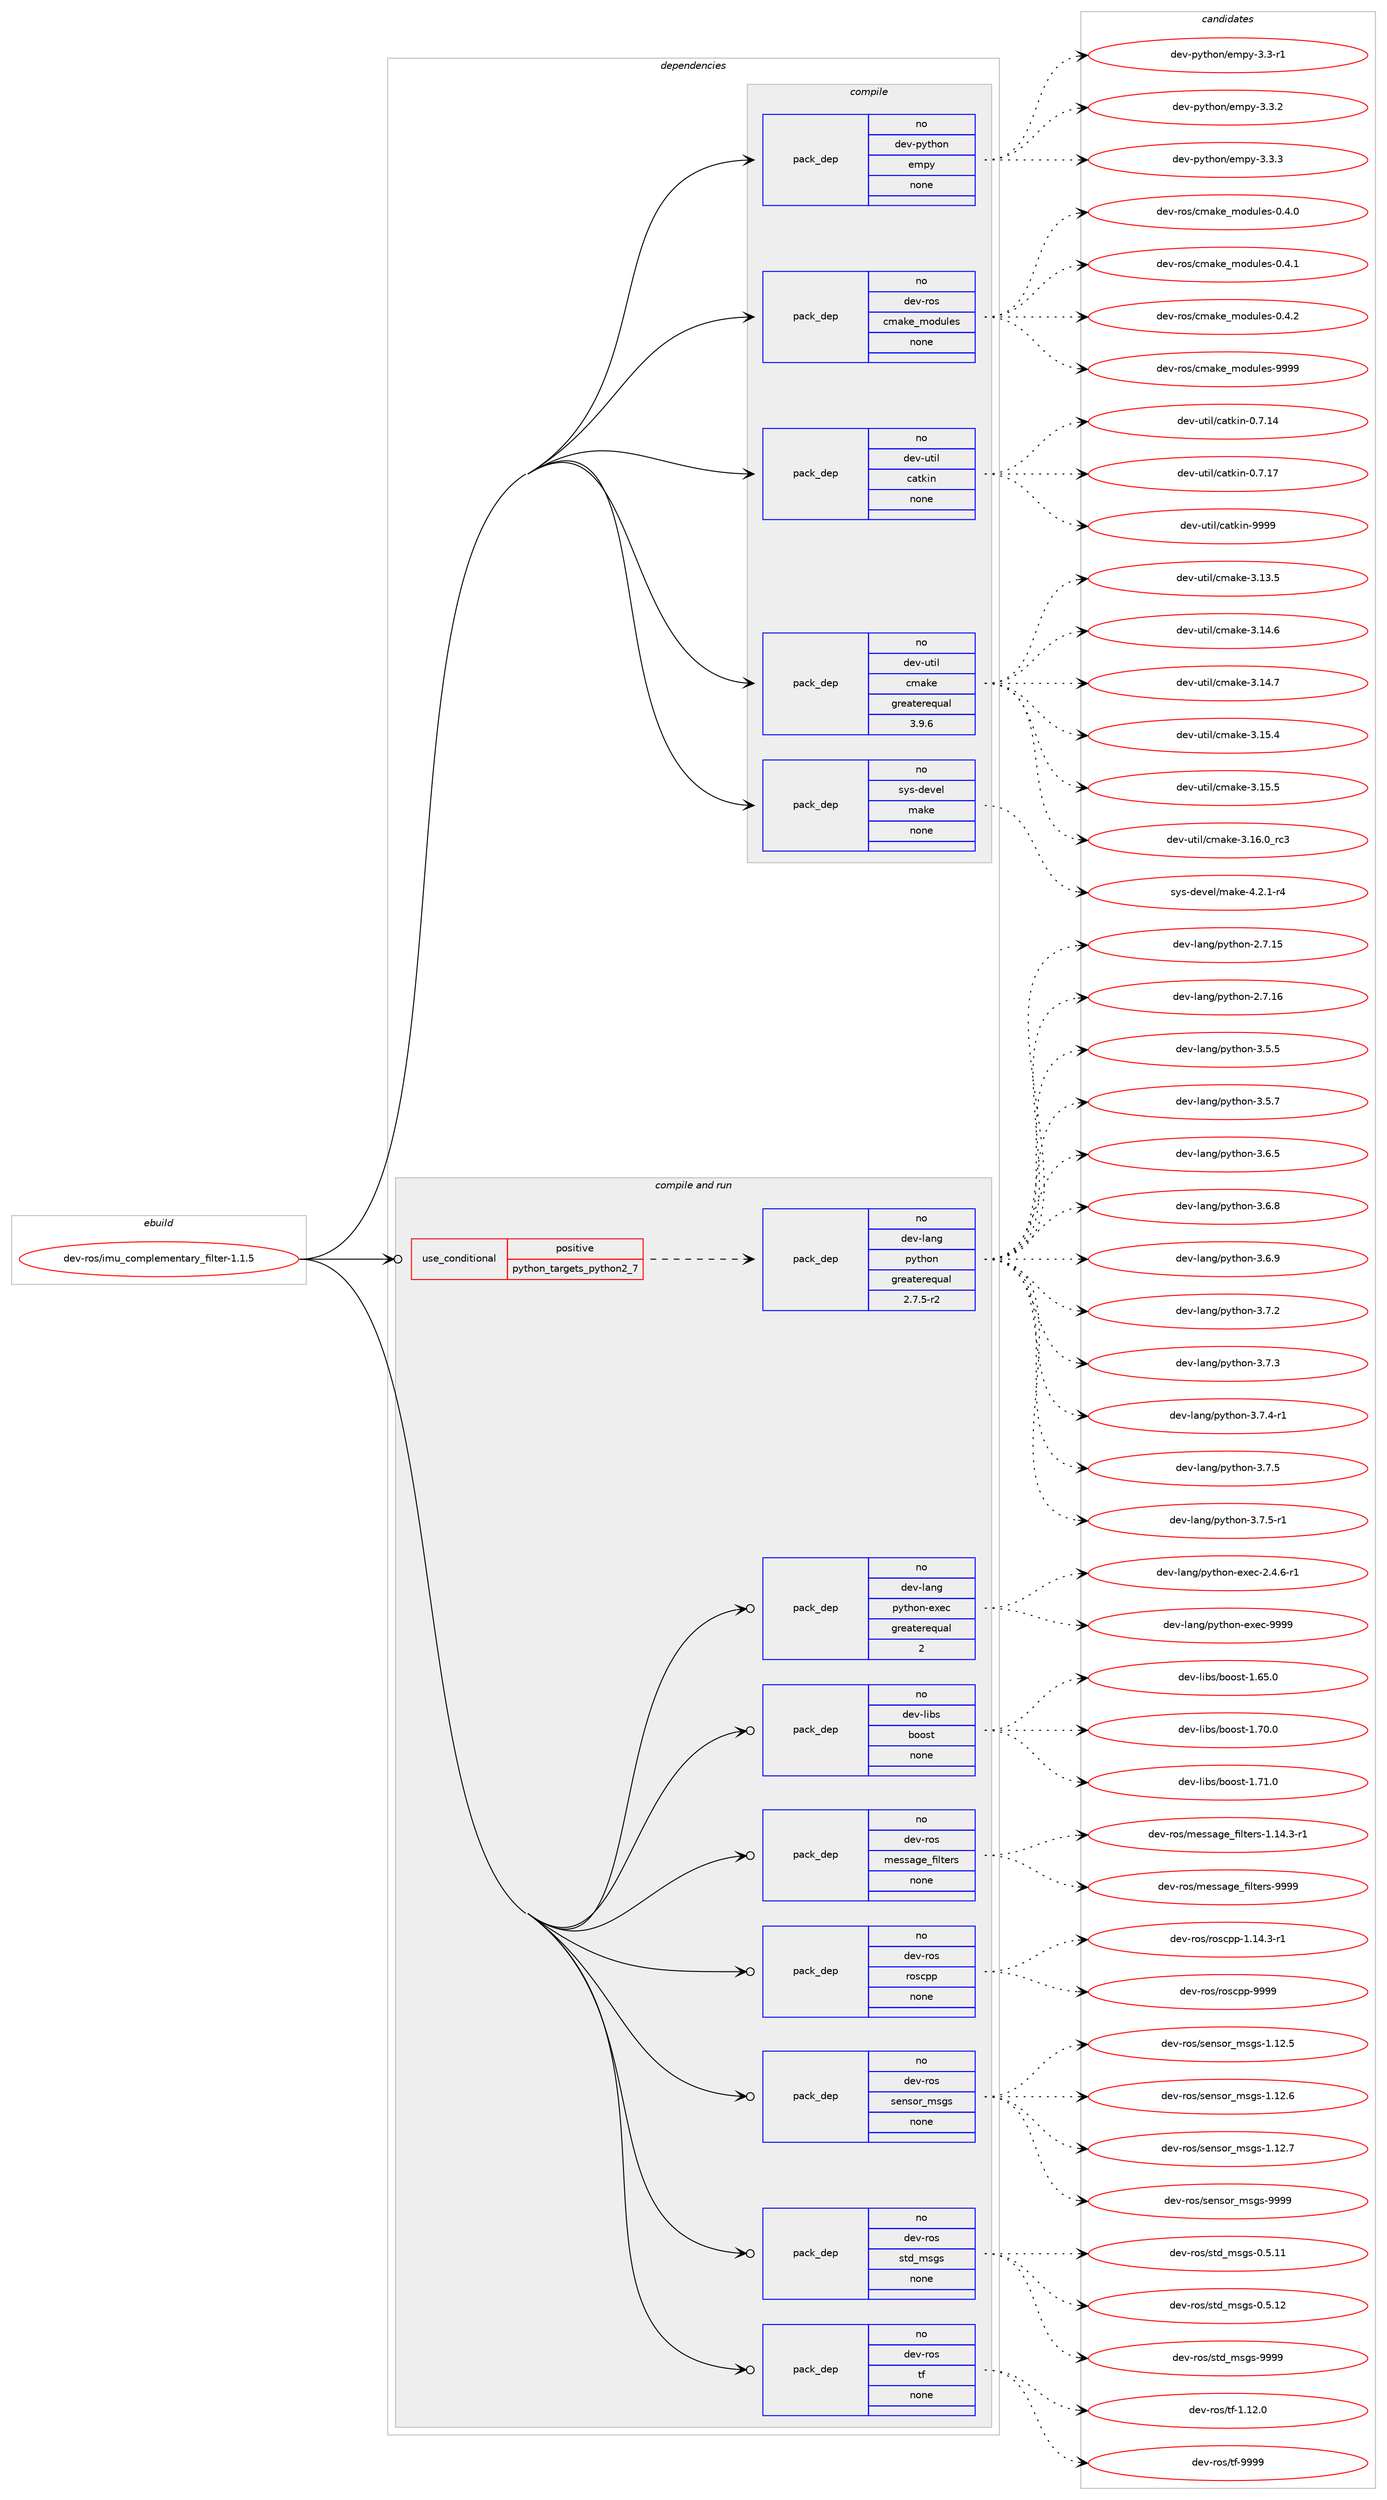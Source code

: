 digraph prolog {

# *************
# Graph options
# *************

newrank=true;
concentrate=true;
compound=true;
graph [rankdir=LR,fontname=Helvetica,fontsize=10,ranksep=1.5];#, ranksep=2.5, nodesep=0.2];
edge  [arrowhead=vee];
node  [fontname=Helvetica,fontsize=10];

# **********
# The ebuild
# **********

subgraph cluster_leftcol {
color=gray;
rank=same;
label=<<i>ebuild</i>>;
id [label="dev-ros/imu_complementary_filter-1.1.5", color=red, width=4, href="../dev-ros/imu_complementary_filter-1.1.5.svg"];
}

# ****************
# The dependencies
# ****************

subgraph cluster_midcol {
color=gray;
label=<<i>dependencies</i>>;
subgraph cluster_compile {
fillcolor="#eeeeee";
style=filled;
label=<<i>compile</i>>;
subgraph pack488965 {
dependency654421 [label=<<TABLE BORDER="0" CELLBORDER="1" CELLSPACING="0" CELLPADDING="4" WIDTH="220"><TR><TD ROWSPAN="6" CELLPADDING="30">pack_dep</TD></TR><TR><TD WIDTH="110">no</TD></TR><TR><TD>dev-python</TD></TR><TR><TD>empy</TD></TR><TR><TD>none</TD></TR><TR><TD></TD></TR></TABLE>>, shape=none, color=blue];
}
id:e -> dependency654421:w [weight=20,style="solid",arrowhead="vee"];
subgraph pack488966 {
dependency654422 [label=<<TABLE BORDER="0" CELLBORDER="1" CELLSPACING="0" CELLPADDING="4" WIDTH="220"><TR><TD ROWSPAN="6" CELLPADDING="30">pack_dep</TD></TR><TR><TD WIDTH="110">no</TD></TR><TR><TD>dev-ros</TD></TR><TR><TD>cmake_modules</TD></TR><TR><TD>none</TD></TR><TR><TD></TD></TR></TABLE>>, shape=none, color=blue];
}
id:e -> dependency654422:w [weight=20,style="solid",arrowhead="vee"];
subgraph pack488967 {
dependency654423 [label=<<TABLE BORDER="0" CELLBORDER="1" CELLSPACING="0" CELLPADDING="4" WIDTH="220"><TR><TD ROWSPAN="6" CELLPADDING="30">pack_dep</TD></TR><TR><TD WIDTH="110">no</TD></TR><TR><TD>dev-util</TD></TR><TR><TD>catkin</TD></TR><TR><TD>none</TD></TR><TR><TD></TD></TR></TABLE>>, shape=none, color=blue];
}
id:e -> dependency654423:w [weight=20,style="solid",arrowhead="vee"];
subgraph pack488968 {
dependency654424 [label=<<TABLE BORDER="0" CELLBORDER="1" CELLSPACING="0" CELLPADDING="4" WIDTH="220"><TR><TD ROWSPAN="6" CELLPADDING="30">pack_dep</TD></TR><TR><TD WIDTH="110">no</TD></TR><TR><TD>dev-util</TD></TR><TR><TD>cmake</TD></TR><TR><TD>greaterequal</TD></TR><TR><TD>3.9.6</TD></TR></TABLE>>, shape=none, color=blue];
}
id:e -> dependency654424:w [weight=20,style="solid",arrowhead="vee"];
subgraph pack488969 {
dependency654425 [label=<<TABLE BORDER="0" CELLBORDER="1" CELLSPACING="0" CELLPADDING="4" WIDTH="220"><TR><TD ROWSPAN="6" CELLPADDING="30">pack_dep</TD></TR><TR><TD WIDTH="110">no</TD></TR><TR><TD>sys-devel</TD></TR><TR><TD>make</TD></TR><TR><TD>none</TD></TR><TR><TD></TD></TR></TABLE>>, shape=none, color=blue];
}
id:e -> dependency654425:w [weight=20,style="solid",arrowhead="vee"];
}
subgraph cluster_compileandrun {
fillcolor="#eeeeee";
style=filled;
label=<<i>compile and run</i>>;
subgraph cond153550 {
dependency654426 [label=<<TABLE BORDER="0" CELLBORDER="1" CELLSPACING="0" CELLPADDING="4"><TR><TD ROWSPAN="3" CELLPADDING="10">use_conditional</TD></TR><TR><TD>positive</TD></TR><TR><TD>python_targets_python2_7</TD></TR></TABLE>>, shape=none, color=red];
subgraph pack488970 {
dependency654427 [label=<<TABLE BORDER="0" CELLBORDER="1" CELLSPACING="0" CELLPADDING="4" WIDTH="220"><TR><TD ROWSPAN="6" CELLPADDING="30">pack_dep</TD></TR><TR><TD WIDTH="110">no</TD></TR><TR><TD>dev-lang</TD></TR><TR><TD>python</TD></TR><TR><TD>greaterequal</TD></TR><TR><TD>2.7.5-r2</TD></TR></TABLE>>, shape=none, color=blue];
}
dependency654426:e -> dependency654427:w [weight=20,style="dashed",arrowhead="vee"];
}
id:e -> dependency654426:w [weight=20,style="solid",arrowhead="odotvee"];
subgraph pack488971 {
dependency654428 [label=<<TABLE BORDER="0" CELLBORDER="1" CELLSPACING="0" CELLPADDING="4" WIDTH="220"><TR><TD ROWSPAN="6" CELLPADDING="30">pack_dep</TD></TR><TR><TD WIDTH="110">no</TD></TR><TR><TD>dev-lang</TD></TR><TR><TD>python-exec</TD></TR><TR><TD>greaterequal</TD></TR><TR><TD>2</TD></TR></TABLE>>, shape=none, color=blue];
}
id:e -> dependency654428:w [weight=20,style="solid",arrowhead="odotvee"];
subgraph pack488972 {
dependency654429 [label=<<TABLE BORDER="0" CELLBORDER="1" CELLSPACING="0" CELLPADDING="4" WIDTH="220"><TR><TD ROWSPAN="6" CELLPADDING="30">pack_dep</TD></TR><TR><TD WIDTH="110">no</TD></TR><TR><TD>dev-libs</TD></TR><TR><TD>boost</TD></TR><TR><TD>none</TD></TR><TR><TD></TD></TR></TABLE>>, shape=none, color=blue];
}
id:e -> dependency654429:w [weight=20,style="solid",arrowhead="odotvee"];
subgraph pack488973 {
dependency654430 [label=<<TABLE BORDER="0" CELLBORDER="1" CELLSPACING="0" CELLPADDING="4" WIDTH="220"><TR><TD ROWSPAN="6" CELLPADDING="30">pack_dep</TD></TR><TR><TD WIDTH="110">no</TD></TR><TR><TD>dev-ros</TD></TR><TR><TD>message_filters</TD></TR><TR><TD>none</TD></TR><TR><TD></TD></TR></TABLE>>, shape=none, color=blue];
}
id:e -> dependency654430:w [weight=20,style="solid",arrowhead="odotvee"];
subgraph pack488974 {
dependency654431 [label=<<TABLE BORDER="0" CELLBORDER="1" CELLSPACING="0" CELLPADDING="4" WIDTH="220"><TR><TD ROWSPAN="6" CELLPADDING="30">pack_dep</TD></TR><TR><TD WIDTH="110">no</TD></TR><TR><TD>dev-ros</TD></TR><TR><TD>roscpp</TD></TR><TR><TD>none</TD></TR><TR><TD></TD></TR></TABLE>>, shape=none, color=blue];
}
id:e -> dependency654431:w [weight=20,style="solid",arrowhead="odotvee"];
subgraph pack488975 {
dependency654432 [label=<<TABLE BORDER="0" CELLBORDER="1" CELLSPACING="0" CELLPADDING="4" WIDTH="220"><TR><TD ROWSPAN="6" CELLPADDING="30">pack_dep</TD></TR><TR><TD WIDTH="110">no</TD></TR><TR><TD>dev-ros</TD></TR><TR><TD>sensor_msgs</TD></TR><TR><TD>none</TD></TR><TR><TD></TD></TR></TABLE>>, shape=none, color=blue];
}
id:e -> dependency654432:w [weight=20,style="solid",arrowhead="odotvee"];
subgraph pack488976 {
dependency654433 [label=<<TABLE BORDER="0" CELLBORDER="1" CELLSPACING="0" CELLPADDING="4" WIDTH="220"><TR><TD ROWSPAN="6" CELLPADDING="30">pack_dep</TD></TR><TR><TD WIDTH="110">no</TD></TR><TR><TD>dev-ros</TD></TR><TR><TD>std_msgs</TD></TR><TR><TD>none</TD></TR><TR><TD></TD></TR></TABLE>>, shape=none, color=blue];
}
id:e -> dependency654433:w [weight=20,style="solid",arrowhead="odotvee"];
subgraph pack488977 {
dependency654434 [label=<<TABLE BORDER="0" CELLBORDER="1" CELLSPACING="0" CELLPADDING="4" WIDTH="220"><TR><TD ROWSPAN="6" CELLPADDING="30">pack_dep</TD></TR><TR><TD WIDTH="110">no</TD></TR><TR><TD>dev-ros</TD></TR><TR><TD>tf</TD></TR><TR><TD>none</TD></TR><TR><TD></TD></TR></TABLE>>, shape=none, color=blue];
}
id:e -> dependency654434:w [weight=20,style="solid",arrowhead="odotvee"];
}
subgraph cluster_run {
fillcolor="#eeeeee";
style=filled;
label=<<i>run</i>>;
}
}

# **************
# The candidates
# **************

subgraph cluster_choices {
rank=same;
color=gray;
label=<<i>candidates</i>>;

subgraph choice488965 {
color=black;
nodesep=1;
choice1001011184511212111610411111047101109112121455146514511449 [label="dev-python/empy-3.3-r1", color=red, width=4,href="../dev-python/empy-3.3-r1.svg"];
choice1001011184511212111610411111047101109112121455146514650 [label="dev-python/empy-3.3.2", color=red, width=4,href="../dev-python/empy-3.3.2.svg"];
choice1001011184511212111610411111047101109112121455146514651 [label="dev-python/empy-3.3.3", color=red, width=4,href="../dev-python/empy-3.3.3.svg"];
dependency654421:e -> choice1001011184511212111610411111047101109112121455146514511449:w [style=dotted,weight="100"];
dependency654421:e -> choice1001011184511212111610411111047101109112121455146514650:w [style=dotted,weight="100"];
dependency654421:e -> choice1001011184511212111610411111047101109112121455146514651:w [style=dotted,weight="100"];
}
subgraph choice488966 {
color=black;
nodesep=1;
choice1001011184511411111547991099710710195109111100117108101115454846524648 [label="dev-ros/cmake_modules-0.4.0", color=red, width=4,href="../dev-ros/cmake_modules-0.4.0.svg"];
choice1001011184511411111547991099710710195109111100117108101115454846524649 [label="dev-ros/cmake_modules-0.4.1", color=red, width=4,href="../dev-ros/cmake_modules-0.4.1.svg"];
choice1001011184511411111547991099710710195109111100117108101115454846524650 [label="dev-ros/cmake_modules-0.4.2", color=red, width=4,href="../dev-ros/cmake_modules-0.4.2.svg"];
choice10010111845114111115479910997107101951091111001171081011154557575757 [label="dev-ros/cmake_modules-9999", color=red, width=4,href="../dev-ros/cmake_modules-9999.svg"];
dependency654422:e -> choice1001011184511411111547991099710710195109111100117108101115454846524648:w [style=dotted,weight="100"];
dependency654422:e -> choice1001011184511411111547991099710710195109111100117108101115454846524649:w [style=dotted,weight="100"];
dependency654422:e -> choice1001011184511411111547991099710710195109111100117108101115454846524650:w [style=dotted,weight="100"];
dependency654422:e -> choice10010111845114111115479910997107101951091111001171081011154557575757:w [style=dotted,weight="100"];
}
subgraph choice488967 {
color=black;
nodesep=1;
choice1001011184511711610510847999711610710511045484655464952 [label="dev-util/catkin-0.7.14", color=red, width=4,href="../dev-util/catkin-0.7.14.svg"];
choice1001011184511711610510847999711610710511045484655464955 [label="dev-util/catkin-0.7.17", color=red, width=4,href="../dev-util/catkin-0.7.17.svg"];
choice100101118451171161051084799971161071051104557575757 [label="dev-util/catkin-9999", color=red, width=4,href="../dev-util/catkin-9999.svg"];
dependency654423:e -> choice1001011184511711610510847999711610710511045484655464952:w [style=dotted,weight="100"];
dependency654423:e -> choice1001011184511711610510847999711610710511045484655464955:w [style=dotted,weight="100"];
dependency654423:e -> choice100101118451171161051084799971161071051104557575757:w [style=dotted,weight="100"];
}
subgraph choice488968 {
color=black;
nodesep=1;
choice1001011184511711610510847991099710710145514649514653 [label="dev-util/cmake-3.13.5", color=red, width=4,href="../dev-util/cmake-3.13.5.svg"];
choice1001011184511711610510847991099710710145514649524654 [label="dev-util/cmake-3.14.6", color=red, width=4,href="../dev-util/cmake-3.14.6.svg"];
choice1001011184511711610510847991099710710145514649524655 [label="dev-util/cmake-3.14.7", color=red, width=4,href="../dev-util/cmake-3.14.7.svg"];
choice1001011184511711610510847991099710710145514649534652 [label="dev-util/cmake-3.15.4", color=red, width=4,href="../dev-util/cmake-3.15.4.svg"];
choice1001011184511711610510847991099710710145514649534653 [label="dev-util/cmake-3.15.5", color=red, width=4,href="../dev-util/cmake-3.15.5.svg"];
choice1001011184511711610510847991099710710145514649544648951149951 [label="dev-util/cmake-3.16.0_rc3", color=red, width=4,href="../dev-util/cmake-3.16.0_rc3.svg"];
dependency654424:e -> choice1001011184511711610510847991099710710145514649514653:w [style=dotted,weight="100"];
dependency654424:e -> choice1001011184511711610510847991099710710145514649524654:w [style=dotted,weight="100"];
dependency654424:e -> choice1001011184511711610510847991099710710145514649524655:w [style=dotted,weight="100"];
dependency654424:e -> choice1001011184511711610510847991099710710145514649534652:w [style=dotted,weight="100"];
dependency654424:e -> choice1001011184511711610510847991099710710145514649534653:w [style=dotted,weight="100"];
dependency654424:e -> choice1001011184511711610510847991099710710145514649544648951149951:w [style=dotted,weight="100"];
}
subgraph choice488969 {
color=black;
nodesep=1;
choice1151211154510010111810110847109971071014552465046494511452 [label="sys-devel/make-4.2.1-r4", color=red, width=4,href="../sys-devel/make-4.2.1-r4.svg"];
dependency654425:e -> choice1151211154510010111810110847109971071014552465046494511452:w [style=dotted,weight="100"];
}
subgraph choice488970 {
color=black;
nodesep=1;
choice10010111845108971101034711212111610411111045504655464953 [label="dev-lang/python-2.7.15", color=red, width=4,href="../dev-lang/python-2.7.15.svg"];
choice10010111845108971101034711212111610411111045504655464954 [label="dev-lang/python-2.7.16", color=red, width=4,href="../dev-lang/python-2.7.16.svg"];
choice100101118451089711010347112121116104111110455146534653 [label="dev-lang/python-3.5.5", color=red, width=4,href="../dev-lang/python-3.5.5.svg"];
choice100101118451089711010347112121116104111110455146534655 [label="dev-lang/python-3.5.7", color=red, width=4,href="../dev-lang/python-3.5.7.svg"];
choice100101118451089711010347112121116104111110455146544653 [label="dev-lang/python-3.6.5", color=red, width=4,href="../dev-lang/python-3.6.5.svg"];
choice100101118451089711010347112121116104111110455146544656 [label="dev-lang/python-3.6.8", color=red, width=4,href="../dev-lang/python-3.6.8.svg"];
choice100101118451089711010347112121116104111110455146544657 [label="dev-lang/python-3.6.9", color=red, width=4,href="../dev-lang/python-3.6.9.svg"];
choice100101118451089711010347112121116104111110455146554650 [label="dev-lang/python-3.7.2", color=red, width=4,href="../dev-lang/python-3.7.2.svg"];
choice100101118451089711010347112121116104111110455146554651 [label="dev-lang/python-3.7.3", color=red, width=4,href="../dev-lang/python-3.7.3.svg"];
choice1001011184510897110103471121211161041111104551465546524511449 [label="dev-lang/python-3.7.4-r1", color=red, width=4,href="../dev-lang/python-3.7.4-r1.svg"];
choice100101118451089711010347112121116104111110455146554653 [label="dev-lang/python-3.7.5", color=red, width=4,href="../dev-lang/python-3.7.5.svg"];
choice1001011184510897110103471121211161041111104551465546534511449 [label="dev-lang/python-3.7.5-r1", color=red, width=4,href="../dev-lang/python-3.7.5-r1.svg"];
dependency654427:e -> choice10010111845108971101034711212111610411111045504655464953:w [style=dotted,weight="100"];
dependency654427:e -> choice10010111845108971101034711212111610411111045504655464954:w [style=dotted,weight="100"];
dependency654427:e -> choice100101118451089711010347112121116104111110455146534653:w [style=dotted,weight="100"];
dependency654427:e -> choice100101118451089711010347112121116104111110455146534655:w [style=dotted,weight="100"];
dependency654427:e -> choice100101118451089711010347112121116104111110455146544653:w [style=dotted,weight="100"];
dependency654427:e -> choice100101118451089711010347112121116104111110455146544656:w [style=dotted,weight="100"];
dependency654427:e -> choice100101118451089711010347112121116104111110455146544657:w [style=dotted,weight="100"];
dependency654427:e -> choice100101118451089711010347112121116104111110455146554650:w [style=dotted,weight="100"];
dependency654427:e -> choice100101118451089711010347112121116104111110455146554651:w [style=dotted,weight="100"];
dependency654427:e -> choice1001011184510897110103471121211161041111104551465546524511449:w [style=dotted,weight="100"];
dependency654427:e -> choice100101118451089711010347112121116104111110455146554653:w [style=dotted,weight="100"];
dependency654427:e -> choice1001011184510897110103471121211161041111104551465546534511449:w [style=dotted,weight="100"];
}
subgraph choice488971 {
color=black;
nodesep=1;
choice10010111845108971101034711212111610411111045101120101994550465246544511449 [label="dev-lang/python-exec-2.4.6-r1", color=red, width=4,href="../dev-lang/python-exec-2.4.6-r1.svg"];
choice10010111845108971101034711212111610411111045101120101994557575757 [label="dev-lang/python-exec-9999", color=red, width=4,href="../dev-lang/python-exec-9999.svg"];
dependency654428:e -> choice10010111845108971101034711212111610411111045101120101994550465246544511449:w [style=dotted,weight="100"];
dependency654428:e -> choice10010111845108971101034711212111610411111045101120101994557575757:w [style=dotted,weight="100"];
}
subgraph choice488972 {
color=black;
nodesep=1;
choice1001011184510810598115479811111111511645494654534648 [label="dev-libs/boost-1.65.0", color=red, width=4,href="../dev-libs/boost-1.65.0.svg"];
choice1001011184510810598115479811111111511645494655484648 [label="dev-libs/boost-1.70.0", color=red, width=4,href="../dev-libs/boost-1.70.0.svg"];
choice1001011184510810598115479811111111511645494655494648 [label="dev-libs/boost-1.71.0", color=red, width=4,href="../dev-libs/boost-1.71.0.svg"];
dependency654429:e -> choice1001011184510810598115479811111111511645494654534648:w [style=dotted,weight="100"];
dependency654429:e -> choice1001011184510810598115479811111111511645494655484648:w [style=dotted,weight="100"];
dependency654429:e -> choice1001011184510810598115479811111111511645494655494648:w [style=dotted,weight="100"];
}
subgraph choice488973 {
color=black;
nodesep=1;
choice10010111845114111115471091011151159710310195102105108116101114115454946495246514511449 [label="dev-ros/message_filters-1.14.3-r1", color=red, width=4,href="../dev-ros/message_filters-1.14.3-r1.svg"];
choice100101118451141111154710910111511597103101951021051081161011141154557575757 [label="dev-ros/message_filters-9999", color=red, width=4,href="../dev-ros/message_filters-9999.svg"];
dependency654430:e -> choice10010111845114111115471091011151159710310195102105108116101114115454946495246514511449:w [style=dotted,weight="100"];
dependency654430:e -> choice100101118451141111154710910111511597103101951021051081161011141154557575757:w [style=dotted,weight="100"];
}
subgraph choice488974 {
color=black;
nodesep=1;
choice100101118451141111154711411111599112112454946495246514511449 [label="dev-ros/roscpp-1.14.3-r1", color=red, width=4,href="../dev-ros/roscpp-1.14.3-r1.svg"];
choice1001011184511411111547114111115991121124557575757 [label="dev-ros/roscpp-9999", color=red, width=4,href="../dev-ros/roscpp-9999.svg"];
dependency654431:e -> choice100101118451141111154711411111599112112454946495246514511449:w [style=dotted,weight="100"];
dependency654431:e -> choice1001011184511411111547114111115991121124557575757:w [style=dotted,weight="100"];
}
subgraph choice488975 {
color=black;
nodesep=1;
choice10010111845114111115471151011101151111149510911510311545494649504653 [label="dev-ros/sensor_msgs-1.12.5", color=red, width=4,href="../dev-ros/sensor_msgs-1.12.5.svg"];
choice10010111845114111115471151011101151111149510911510311545494649504654 [label="dev-ros/sensor_msgs-1.12.6", color=red, width=4,href="../dev-ros/sensor_msgs-1.12.6.svg"];
choice10010111845114111115471151011101151111149510911510311545494649504655 [label="dev-ros/sensor_msgs-1.12.7", color=red, width=4,href="../dev-ros/sensor_msgs-1.12.7.svg"];
choice1001011184511411111547115101110115111114951091151031154557575757 [label="dev-ros/sensor_msgs-9999", color=red, width=4,href="../dev-ros/sensor_msgs-9999.svg"];
dependency654432:e -> choice10010111845114111115471151011101151111149510911510311545494649504653:w [style=dotted,weight="100"];
dependency654432:e -> choice10010111845114111115471151011101151111149510911510311545494649504654:w [style=dotted,weight="100"];
dependency654432:e -> choice10010111845114111115471151011101151111149510911510311545494649504655:w [style=dotted,weight="100"];
dependency654432:e -> choice1001011184511411111547115101110115111114951091151031154557575757:w [style=dotted,weight="100"];
}
subgraph choice488976 {
color=black;
nodesep=1;
choice10010111845114111115471151161009510911510311545484653464949 [label="dev-ros/std_msgs-0.5.11", color=red, width=4,href="../dev-ros/std_msgs-0.5.11.svg"];
choice10010111845114111115471151161009510911510311545484653464950 [label="dev-ros/std_msgs-0.5.12", color=red, width=4,href="../dev-ros/std_msgs-0.5.12.svg"];
choice1001011184511411111547115116100951091151031154557575757 [label="dev-ros/std_msgs-9999", color=red, width=4,href="../dev-ros/std_msgs-9999.svg"];
dependency654433:e -> choice10010111845114111115471151161009510911510311545484653464949:w [style=dotted,weight="100"];
dependency654433:e -> choice10010111845114111115471151161009510911510311545484653464950:w [style=dotted,weight="100"];
dependency654433:e -> choice1001011184511411111547115116100951091151031154557575757:w [style=dotted,weight="100"];
}
subgraph choice488977 {
color=black;
nodesep=1;
choice100101118451141111154711610245494649504648 [label="dev-ros/tf-1.12.0", color=red, width=4,href="../dev-ros/tf-1.12.0.svg"];
choice10010111845114111115471161024557575757 [label="dev-ros/tf-9999", color=red, width=4,href="../dev-ros/tf-9999.svg"];
dependency654434:e -> choice100101118451141111154711610245494649504648:w [style=dotted,weight="100"];
dependency654434:e -> choice10010111845114111115471161024557575757:w [style=dotted,weight="100"];
}
}

}
